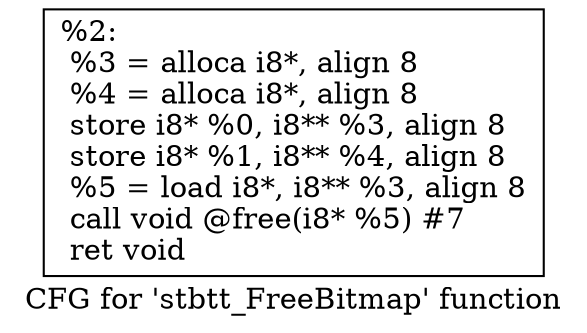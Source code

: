 digraph "CFG for 'stbtt_FreeBitmap' function" {
	label="CFG for 'stbtt_FreeBitmap' function";

	Node0x2a31a70 [shape=record,label="{%2:\l  %3 = alloca i8*, align 8\l  %4 = alloca i8*, align 8\l  store i8* %0, i8** %3, align 8\l  store i8* %1, i8** %4, align 8\l  %5 = load i8*, i8** %3, align 8\l  call void @free(i8* %5) #7\l  ret void\l}"];
}
